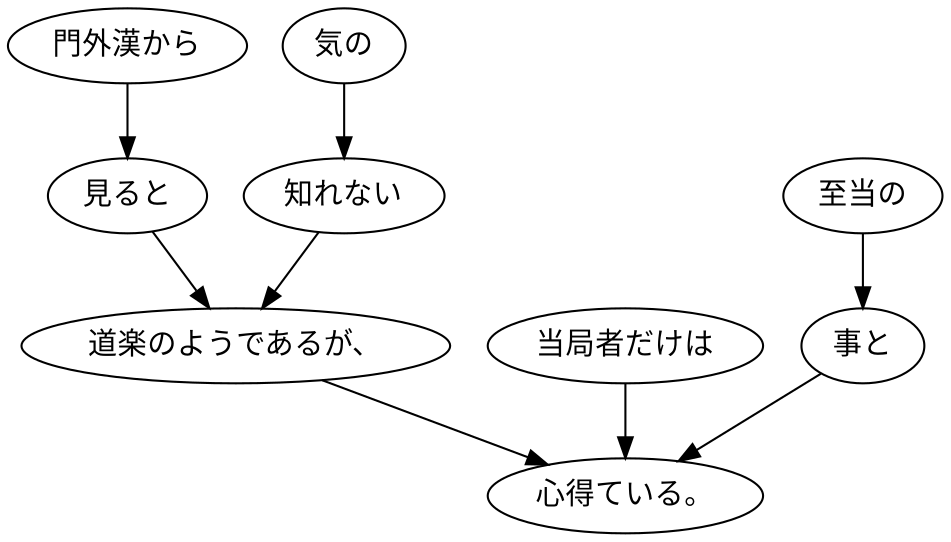 digraph graph5750 {
	node0 [label="門外漢から"];
	node1 [label="見ると"];
	node2 [label="気の"];
	node3 [label="知れない"];
	node4 [label="道楽のようであるが、"];
	node5 [label="当局者だけは"];
	node6 [label="至当の"];
	node7 [label="事と"];
	node8 [label="心得ている。"];
	node0 -> node1;
	node1 -> node4;
	node2 -> node3;
	node3 -> node4;
	node4 -> node8;
	node5 -> node8;
	node6 -> node7;
	node7 -> node8;
}
